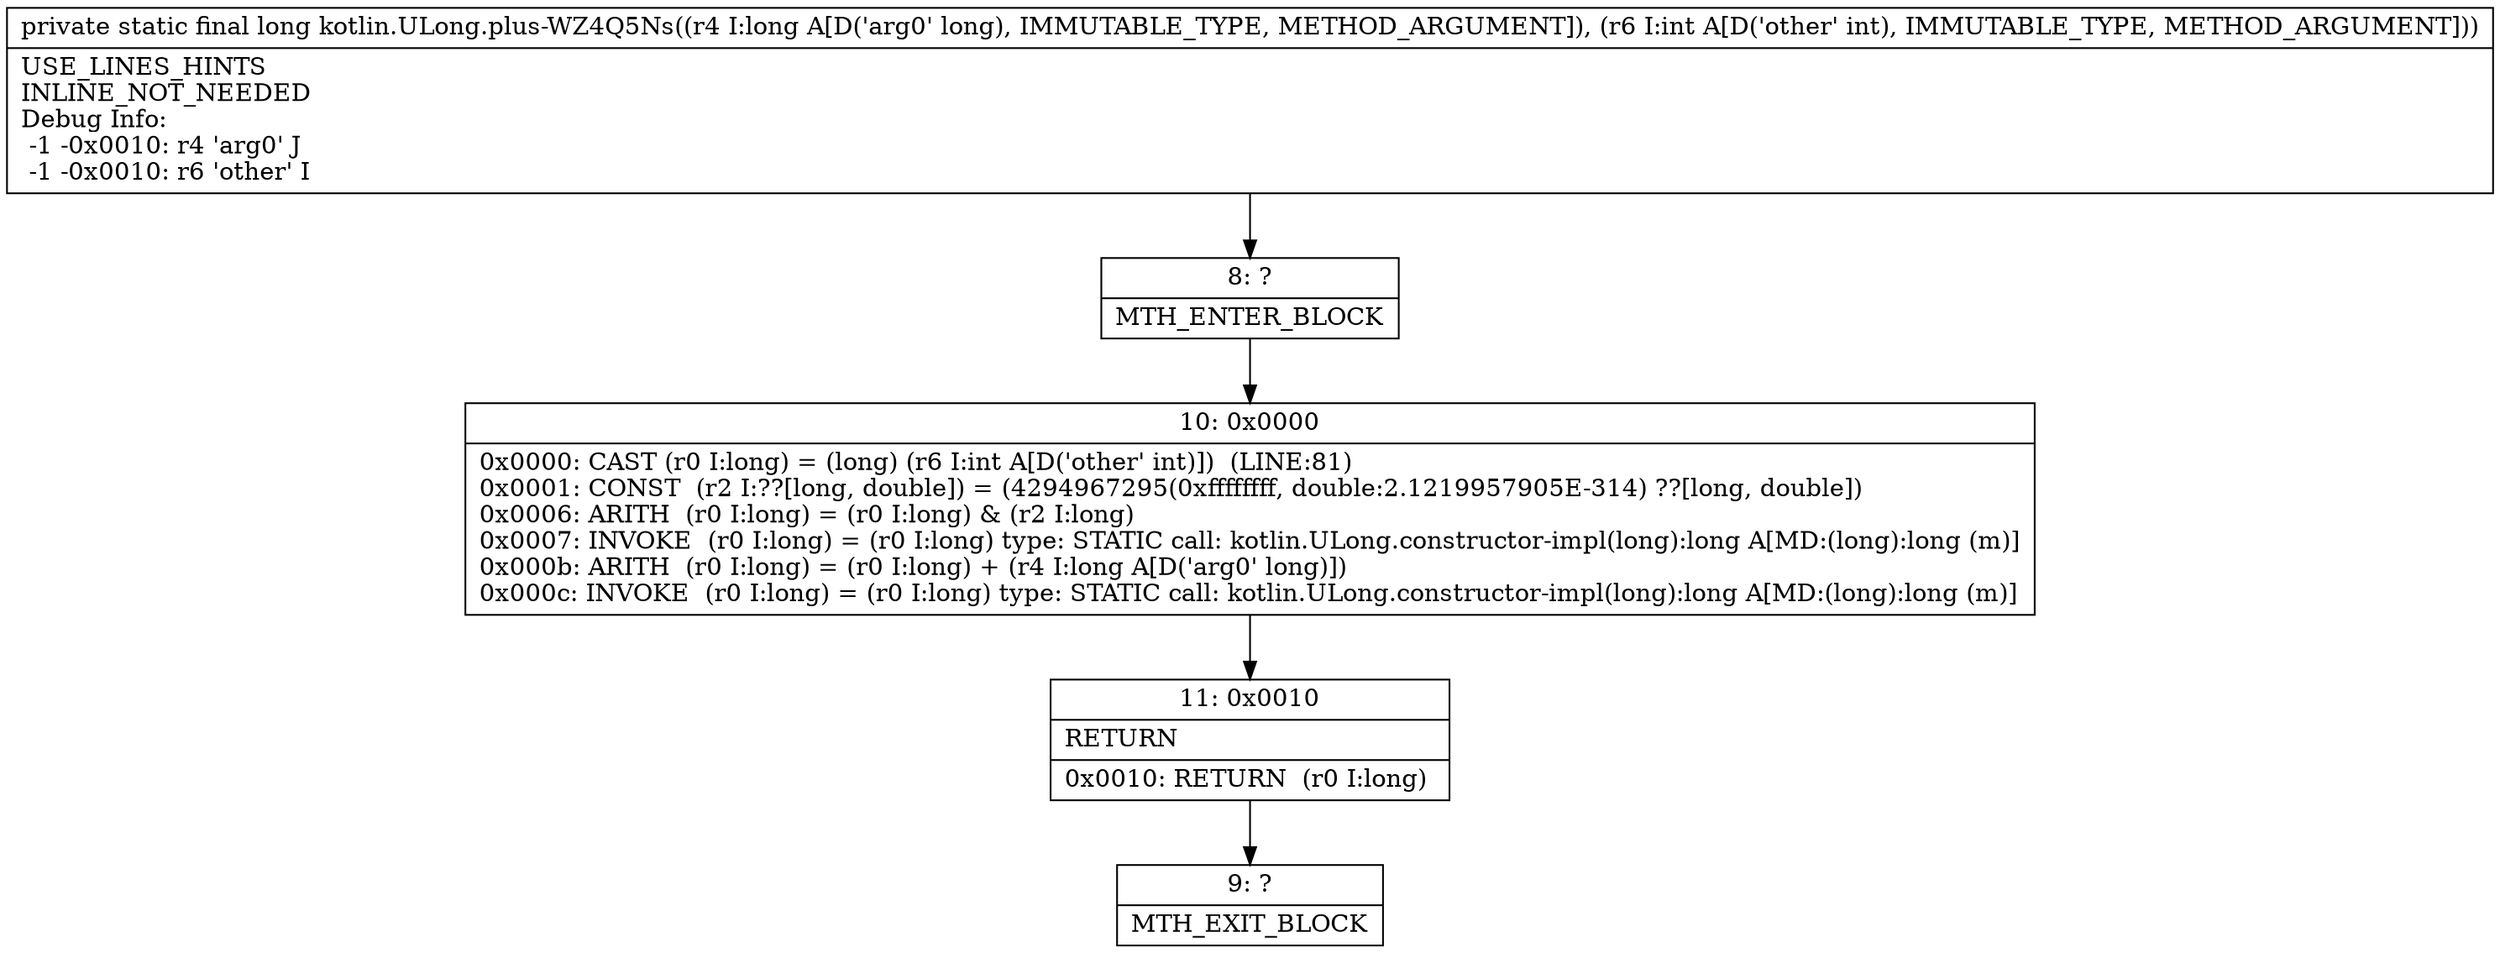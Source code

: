 digraph "CFG forkotlin.ULong.plus\-WZ4Q5Ns(JI)J" {
Node_8 [shape=record,label="{8\:\ ?|MTH_ENTER_BLOCK\l}"];
Node_10 [shape=record,label="{10\:\ 0x0000|0x0000: CAST (r0 I:long) = (long) (r6 I:int A[D('other' int)])  (LINE:81)\l0x0001: CONST  (r2 I:??[long, double]) = (4294967295(0xffffffff, double:2.1219957905E\-314) ??[long, double]) \l0x0006: ARITH  (r0 I:long) = (r0 I:long) & (r2 I:long) \l0x0007: INVOKE  (r0 I:long) = (r0 I:long) type: STATIC call: kotlin.ULong.constructor\-impl(long):long A[MD:(long):long (m)]\l0x000b: ARITH  (r0 I:long) = (r0 I:long) + (r4 I:long A[D('arg0' long)]) \l0x000c: INVOKE  (r0 I:long) = (r0 I:long) type: STATIC call: kotlin.ULong.constructor\-impl(long):long A[MD:(long):long (m)]\l}"];
Node_11 [shape=record,label="{11\:\ 0x0010|RETURN\l|0x0010: RETURN  (r0 I:long) \l}"];
Node_9 [shape=record,label="{9\:\ ?|MTH_EXIT_BLOCK\l}"];
MethodNode[shape=record,label="{private static final long kotlin.ULong.plus\-WZ4Q5Ns((r4 I:long A[D('arg0' long), IMMUTABLE_TYPE, METHOD_ARGUMENT]), (r6 I:int A[D('other' int), IMMUTABLE_TYPE, METHOD_ARGUMENT]))  | USE_LINES_HINTS\lINLINE_NOT_NEEDED\lDebug Info:\l  \-1 \-0x0010: r4 'arg0' J\l  \-1 \-0x0010: r6 'other' I\l}"];
MethodNode -> Node_8;Node_8 -> Node_10;
Node_10 -> Node_11;
Node_11 -> Node_9;
}

